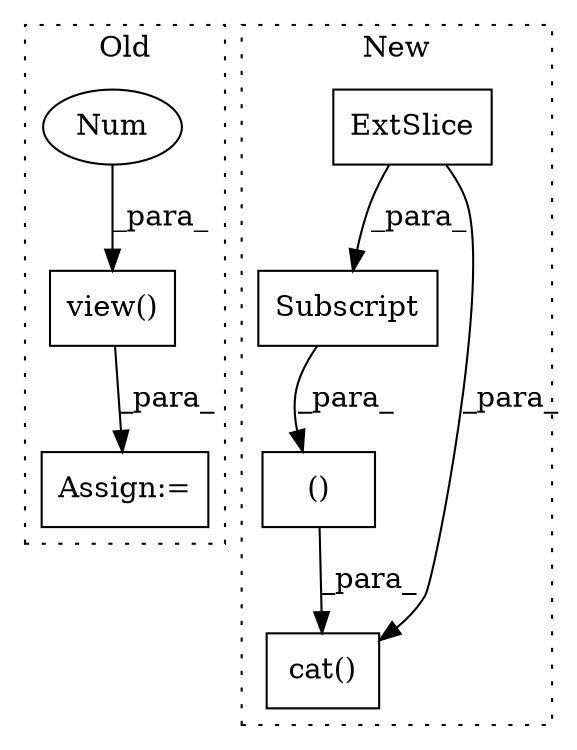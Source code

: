digraph G {
subgraph cluster0 {
1 [label="view()" a="75" s="5308,5332" l="19,1" shape="box"];
3 [label="Num" a="76" s="5327" l="2" shape="ellipse"];
4 [label="Assign:=" a="68" s="5515" l="3" shape="box"];
label = "Old";
style="dotted";
}
subgraph cluster1 {
2 [label="Subscript" a="63" s="3890,0" l="22,0" shape="box"];
5 [label="ExtSlice" a="85" s="3890" l="9" shape="box"];
6 [label="()" a="54" s="3888" l="24" shape="box"];
7 [label="cat()" a="75" s="3872,3916" l="10,1" shape="box"];
label = "New";
style="dotted";
}
1 -> 4 [label="_para_"];
2 -> 6 [label="_para_"];
3 -> 1 [label="_para_"];
5 -> 2 [label="_para_"];
5 -> 7 [label="_para_"];
6 -> 7 [label="_para_"];
}